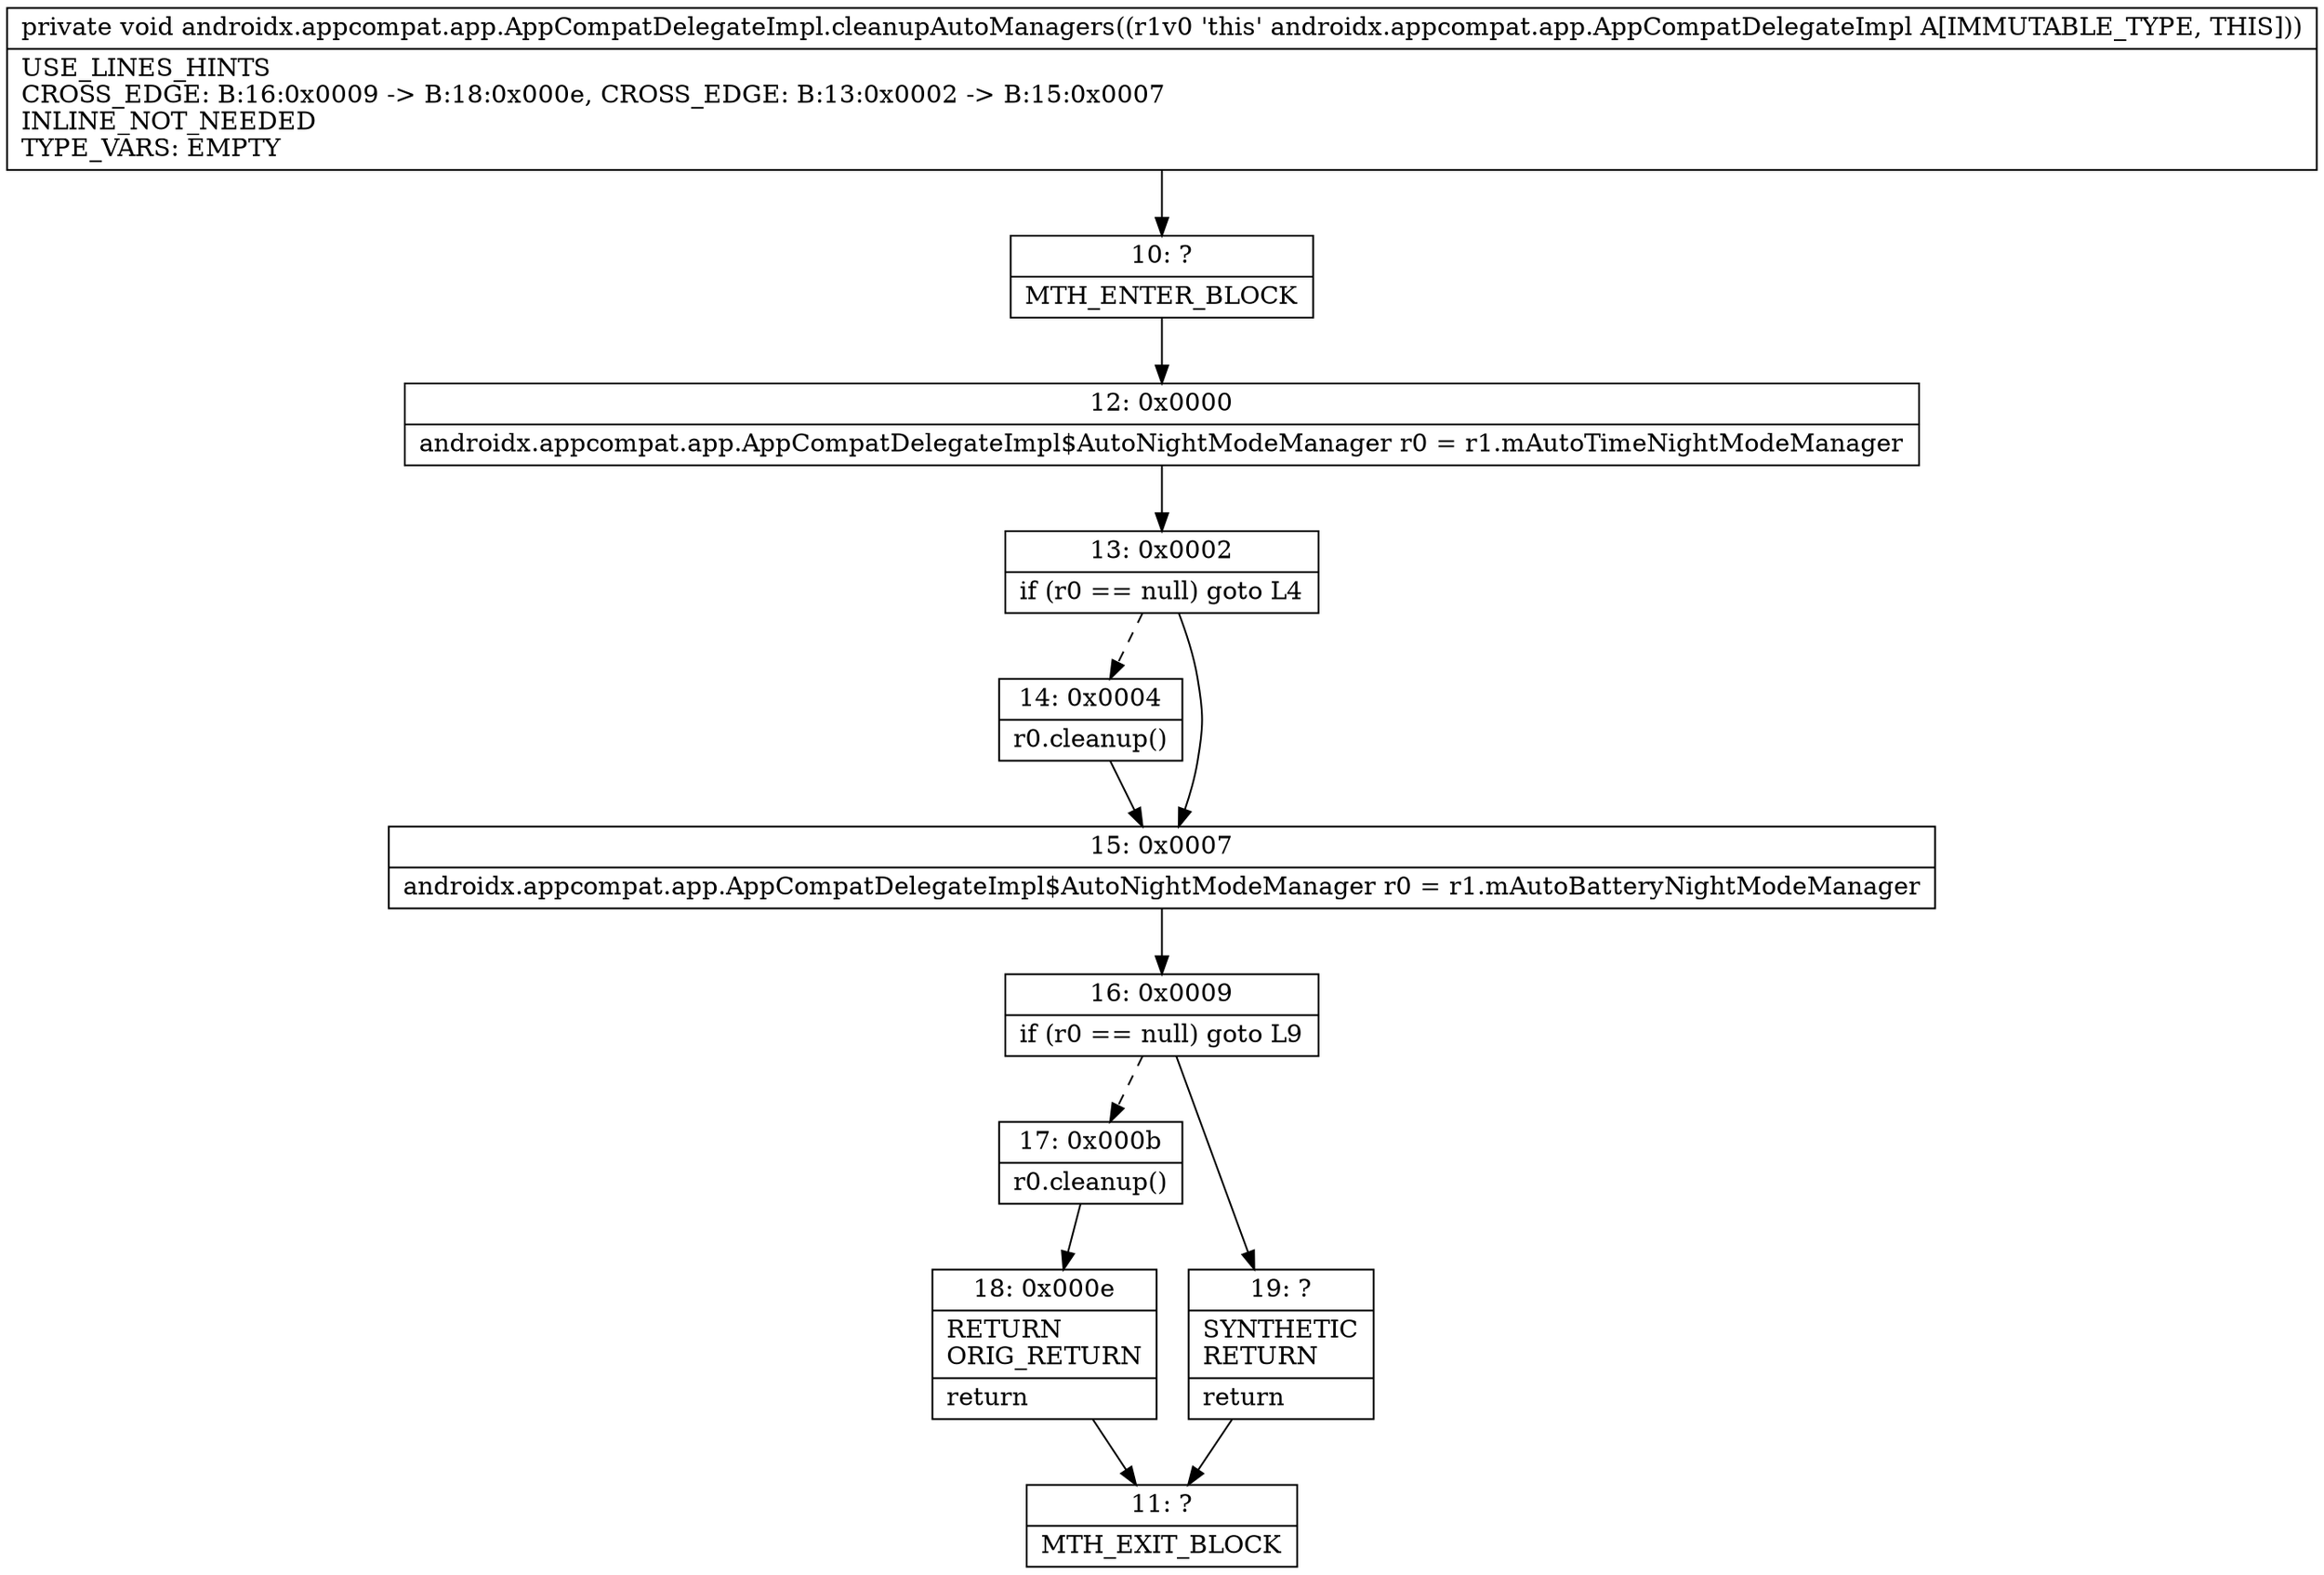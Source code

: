 digraph "CFG forandroidx.appcompat.app.AppCompatDelegateImpl.cleanupAutoManagers()V" {
Node_10 [shape=record,label="{10\:\ ?|MTH_ENTER_BLOCK\l}"];
Node_12 [shape=record,label="{12\:\ 0x0000|androidx.appcompat.app.AppCompatDelegateImpl$AutoNightModeManager r0 = r1.mAutoTimeNightModeManager\l}"];
Node_13 [shape=record,label="{13\:\ 0x0002|if (r0 == null) goto L4\l}"];
Node_14 [shape=record,label="{14\:\ 0x0004|r0.cleanup()\l}"];
Node_15 [shape=record,label="{15\:\ 0x0007|androidx.appcompat.app.AppCompatDelegateImpl$AutoNightModeManager r0 = r1.mAutoBatteryNightModeManager\l}"];
Node_16 [shape=record,label="{16\:\ 0x0009|if (r0 == null) goto L9\l}"];
Node_17 [shape=record,label="{17\:\ 0x000b|r0.cleanup()\l}"];
Node_18 [shape=record,label="{18\:\ 0x000e|RETURN\lORIG_RETURN\l|return\l}"];
Node_11 [shape=record,label="{11\:\ ?|MTH_EXIT_BLOCK\l}"];
Node_19 [shape=record,label="{19\:\ ?|SYNTHETIC\lRETURN\l|return\l}"];
MethodNode[shape=record,label="{private void androidx.appcompat.app.AppCompatDelegateImpl.cleanupAutoManagers((r1v0 'this' androidx.appcompat.app.AppCompatDelegateImpl A[IMMUTABLE_TYPE, THIS]))  | USE_LINES_HINTS\lCROSS_EDGE: B:16:0x0009 \-\> B:18:0x000e, CROSS_EDGE: B:13:0x0002 \-\> B:15:0x0007\lINLINE_NOT_NEEDED\lTYPE_VARS: EMPTY\l}"];
MethodNode -> Node_10;Node_10 -> Node_12;
Node_12 -> Node_13;
Node_13 -> Node_14[style=dashed];
Node_13 -> Node_15;
Node_14 -> Node_15;
Node_15 -> Node_16;
Node_16 -> Node_17[style=dashed];
Node_16 -> Node_19;
Node_17 -> Node_18;
Node_18 -> Node_11;
Node_19 -> Node_11;
}

